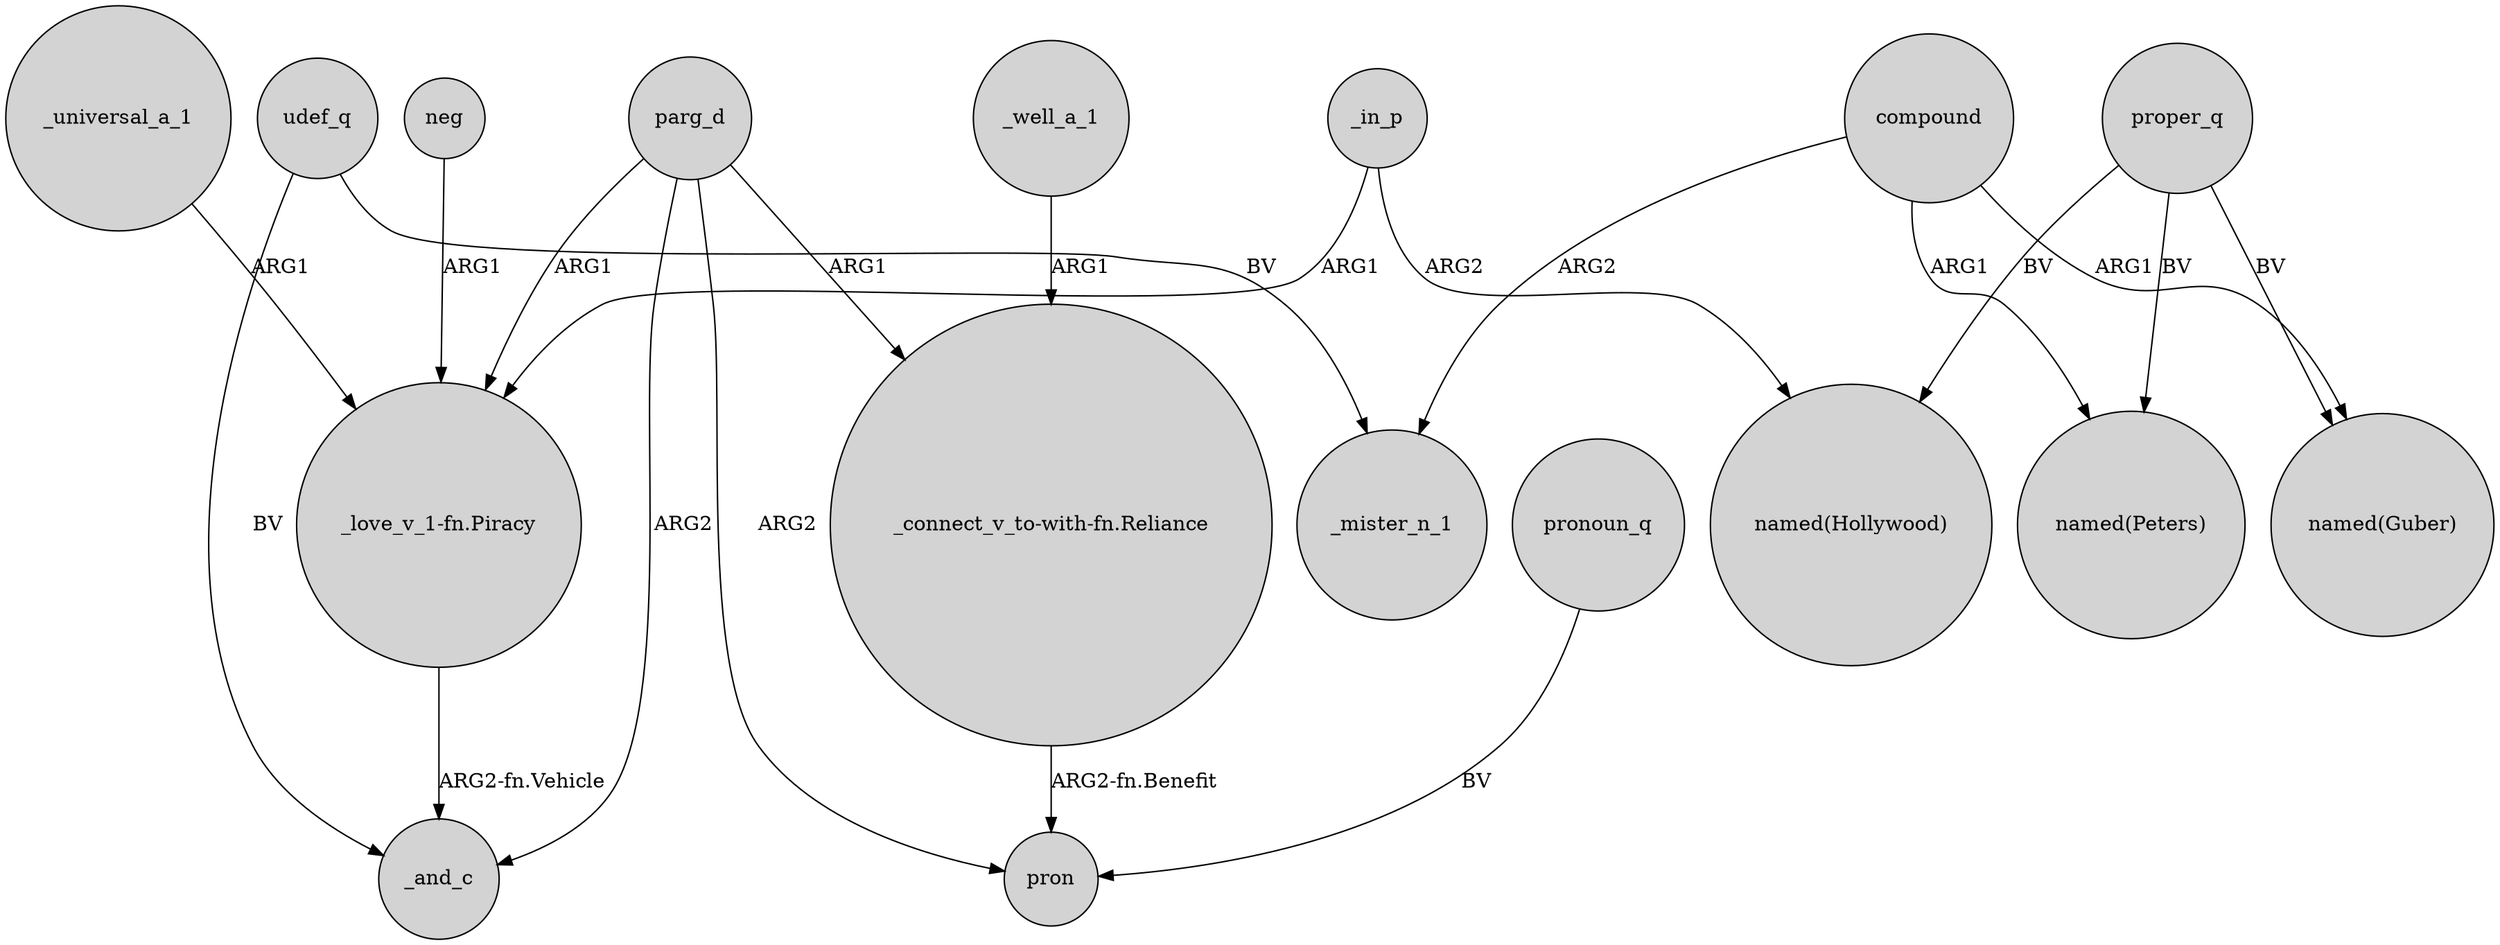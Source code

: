 digraph {
	node [shape=circle style=filled]
	compound -> _mister_n_1 [label=ARG2]
	neg -> "_love_v_1-fn.Piracy" [label=ARG1]
	compound -> "named(Peters)" [label=ARG1]
	proper_q -> "named(Hollywood)" [label=BV]
	parg_d -> "_love_v_1-fn.Piracy" [label=ARG1]
	_universal_a_1 -> "_love_v_1-fn.Piracy" [label=ARG1]
	_well_a_1 -> "_connect_v_to-with-fn.Reliance" [label=ARG1]
	parg_d -> pron [label=ARG2]
	proper_q -> "named(Peters)" [label=BV]
	udef_q -> _and_c [label=BV]
	udef_q -> _mister_n_1 [label=BV]
	pronoun_q -> pron [label=BV]
	"_love_v_1-fn.Piracy" -> _and_c [label="ARG2-fn.Vehicle"]
	parg_d -> _and_c [label=ARG2]
	proper_q -> "named(Guber)" [label=BV]
	_in_p -> "named(Hollywood)" [label=ARG2]
	"_connect_v_to-with-fn.Reliance" -> pron [label="ARG2-fn.Benefit"]
	parg_d -> "_connect_v_to-with-fn.Reliance" [label=ARG1]
	_in_p -> "_love_v_1-fn.Piracy" [label=ARG1]
	compound -> "named(Guber)" [label=ARG1]
}
